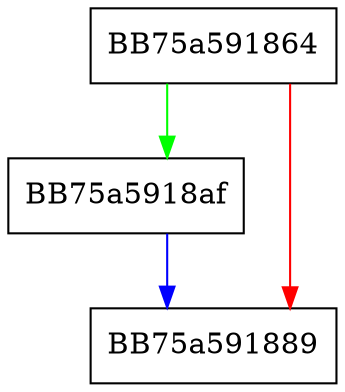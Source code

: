 digraph SyncScanReplyFileName {
  node [shape="box"];
  graph [splines=ortho];
  BB75a591864 -> BB75a5918af [color="green"];
  BB75a591864 -> BB75a591889 [color="red"];
  BB75a5918af -> BB75a591889 [color="blue"];
}
